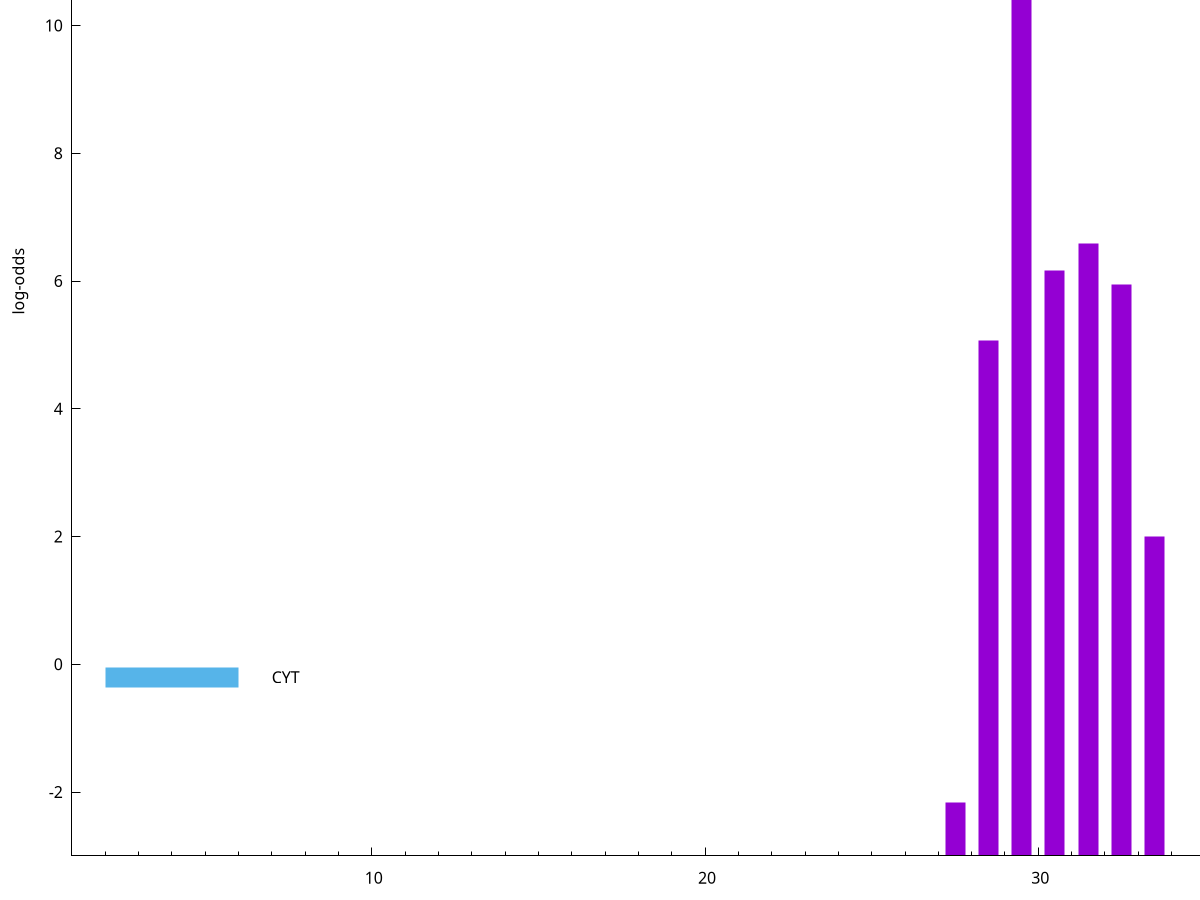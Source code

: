 set title "LipoP predictions for SRR5666517.gff"
set size 2., 1.4
set xrange [1:70] 
set mxtics 10
set yrange [-3:15]
set y2range [0:18]
set ylabel "log-odds"
set term postscript eps color solid "Helvetica" 30
set output "SRR5666517.gff7.eps"
set arrow from 2,14.0114 to 6,14.0114 nohead lt 1 lw 20
set label "SpI" at 7,14.0114
set arrow from 2,-0.200913 to 6,-0.200913 nohead lt 3 lw 20
set label "CYT" at 7,-0.200913
set arrow from 2,14.0114 to 6,14.0114 nohead lt 1 lw 20
set label "SpI" at 7,14.0114
# NOTE: The scores below are the log-odds scores with the threshold
# NOTE: subtracted (a hack to make gnuplot make the histogram all
# NOTE: look nice).
plot "-" axes x1y2 title "" with impulses lt 1 lw 20
29.500000 16.987800
31.500000 9.584400
30.500000 9.168930
32.500000 8.944620
28.500000 8.077760
33.500000 5.000990
35.500000 2.386422
27.500000 0.843440
e
exit
